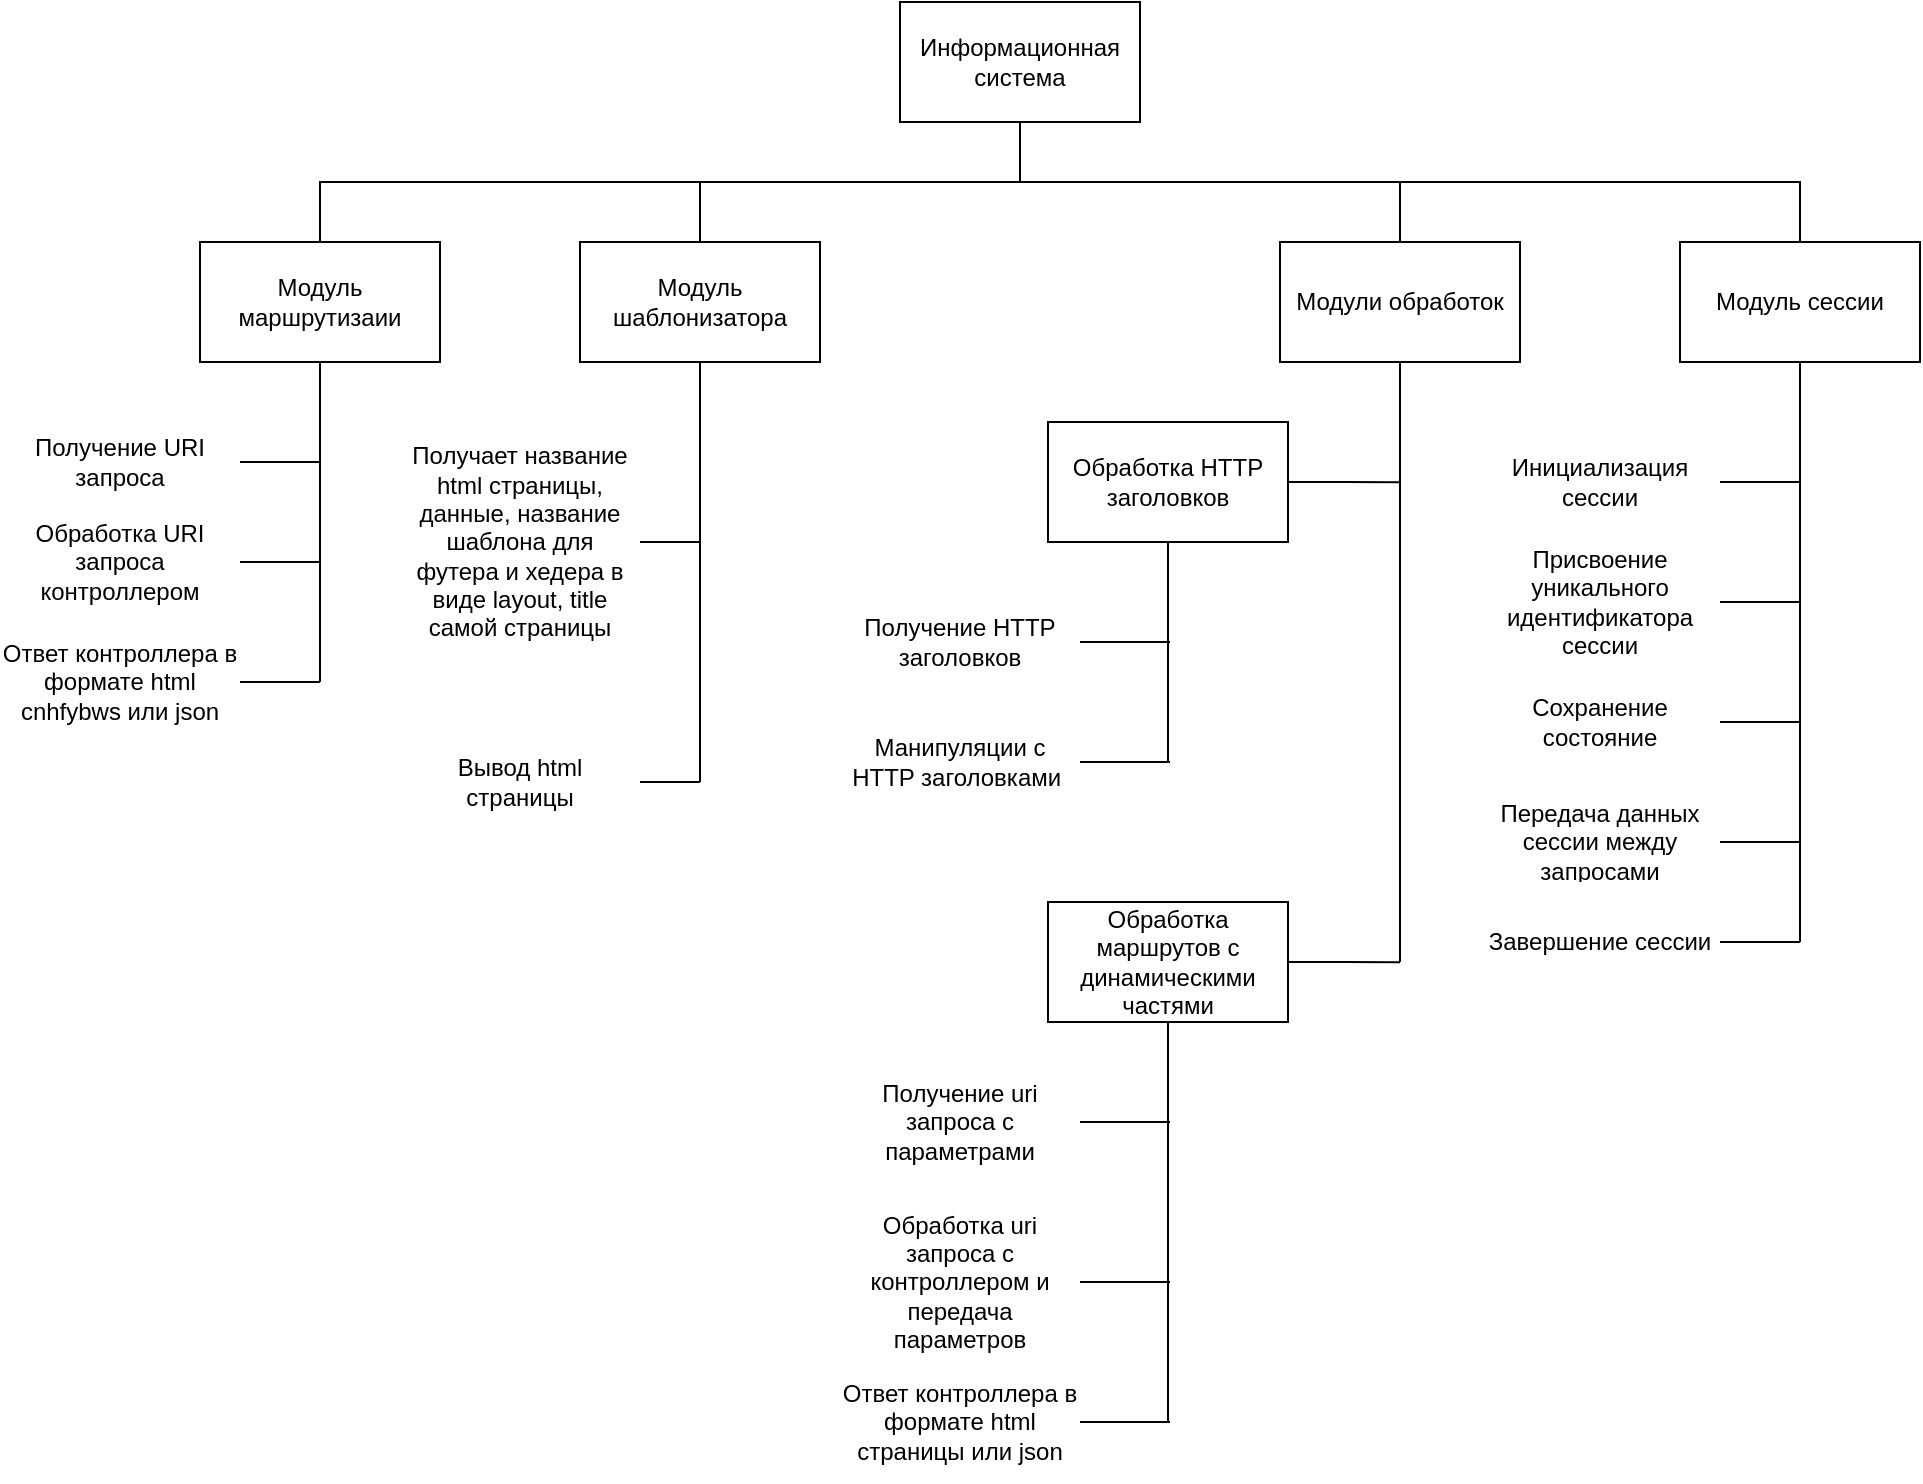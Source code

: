 <mxfile version="23.1.2" type="device">
  <diagram name="Страница — 1" id="n-bX-CXp-rjFbdDKz4Xl">
    <mxGraphModel dx="1500" dy="813" grid="0" gridSize="10" guides="1" tooltips="1" connect="1" arrows="1" fold="1" page="0" pageScale="1" pageWidth="827" pageHeight="1169" math="0" shadow="0">
      <root>
        <mxCell id="0" />
        <mxCell id="1" parent="0" />
        <mxCell id="06Glb-n01zp1_OK8XZ88-12" style="edgeStyle=orthogonalEdgeStyle;rounded=0;orthogonalLoop=1;jettySize=auto;html=1;exitX=0.5;exitY=1;exitDx=0;exitDy=0;entryX=0.5;entryY=0;entryDx=0;entryDy=0;endArrow=none;endFill=0;" parent="1" source="06Glb-n01zp1_OK8XZ88-1" target="06Glb-n01zp1_OK8XZ88-2" edge="1">
          <mxGeometry relative="1" as="geometry" />
        </mxCell>
        <mxCell id="06Glb-n01zp1_OK8XZ88-13" style="edgeStyle=orthogonalEdgeStyle;rounded=0;orthogonalLoop=1;jettySize=auto;html=1;exitX=0.5;exitY=1;exitDx=0;exitDy=0;entryX=0.5;entryY=0;entryDx=0;entryDy=0;endArrow=none;endFill=0;" parent="1" source="06Glb-n01zp1_OK8XZ88-1" target="06Glb-n01zp1_OK8XZ88-3" edge="1">
          <mxGeometry relative="1" as="geometry" />
        </mxCell>
        <mxCell id="06Glb-n01zp1_OK8XZ88-14" style="edgeStyle=orthogonalEdgeStyle;rounded=0;orthogonalLoop=1;jettySize=auto;html=1;exitX=0.5;exitY=1;exitDx=0;exitDy=0;endArrow=none;endFill=0;" parent="1" source="06Glb-n01zp1_OK8XZ88-1" target="06Glb-n01zp1_OK8XZ88-4" edge="1">
          <mxGeometry relative="1" as="geometry" />
        </mxCell>
        <mxCell id="06Glb-n01zp1_OK8XZ88-15" style="edgeStyle=orthogonalEdgeStyle;rounded=0;orthogonalLoop=1;jettySize=auto;html=1;exitX=0.5;exitY=1;exitDx=0;exitDy=0;endArrow=none;endFill=0;entryX=0.5;entryY=0;entryDx=0;entryDy=0;" parent="1" source="06Glb-n01zp1_OK8XZ88-1" target="06Glb-n01zp1_OK8XZ88-5" edge="1">
          <mxGeometry relative="1" as="geometry">
            <mxPoint x="550" y="180" as="sourcePoint" />
            <Array as="points">
              <mxPoint x="530" y="210" />
              <mxPoint x="920" y="210" />
            </Array>
          </mxGeometry>
        </mxCell>
        <mxCell id="06Glb-n01zp1_OK8XZ88-1" value="Информационная система" style="rounded=0;whiteSpace=wrap;html=1;" parent="1" vertex="1">
          <mxGeometry x="470" y="120" width="120" height="60" as="geometry" />
        </mxCell>
        <mxCell id="06Glb-n01zp1_OK8XZ88-6" style="edgeStyle=orthogonalEdgeStyle;rounded=0;orthogonalLoop=1;jettySize=auto;html=1;exitX=0.5;exitY=1;exitDx=0;exitDy=0;endArrow=none;endFill=0;" parent="1" source="06Glb-n01zp1_OK8XZ88-2" edge="1">
          <mxGeometry relative="1" as="geometry">
            <mxPoint x="180" y="460" as="targetPoint" />
          </mxGeometry>
        </mxCell>
        <mxCell id="06Glb-n01zp1_OK8XZ88-2" value="Модуль маршрутизаии" style="rounded=0;whiteSpace=wrap;html=1;" parent="1" vertex="1">
          <mxGeometry x="120" y="240" width="120" height="60" as="geometry" />
        </mxCell>
        <mxCell id="06Glb-n01zp1_OK8XZ88-7" style="edgeStyle=orthogonalEdgeStyle;rounded=0;orthogonalLoop=1;jettySize=auto;html=1;exitX=0.5;exitY=1;exitDx=0;exitDy=0;endArrow=none;endFill=0;" parent="1" source="06Glb-n01zp1_OK8XZ88-3" edge="1">
          <mxGeometry relative="1" as="geometry">
            <mxPoint x="370" y="510" as="targetPoint" />
          </mxGeometry>
        </mxCell>
        <mxCell id="06Glb-n01zp1_OK8XZ88-3" value="Модуль шаблонизатора" style="rounded=0;whiteSpace=wrap;html=1;" parent="1" vertex="1">
          <mxGeometry x="310" y="240" width="120" height="60" as="geometry" />
        </mxCell>
        <mxCell id="06Glb-n01zp1_OK8XZ88-8" style="edgeStyle=orthogonalEdgeStyle;rounded=0;orthogonalLoop=1;jettySize=auto;html=1;exitX=0.5;exitY=1;exitDx=0;exitDy=0;endArrow=none;endFill=0;" parent="1" source="06Glb-n01zp1_OK8XZ88-4" edge="1">
          <mxGeometry relative="1" as="geometry">
            <mxPoint x="720" y="600" as="targetPoint" />
          </mxGeometry>
        </mxCell>
        <mxCell id="06Glb-n01zp1_OK8XZ88-4" value="Модули обработок" style="rounded=0;whiteSpace=wrap;html=1;" parent="1" vertex="1">
          <mxGeometry x="660" y="240" width="120" height="60" as="geometry" />
        </mxCell>
        <mxCell id="06Glb-n01zp1_OK8XZ88-9" style="edgeStyle=orthogonalEdgeStyle;rounded=0;orthogonalLoop=1;jettySize=auto;html=1;exitX=0.5;exitY=1;exitDx=0;exitDy=0;endArrow=none;endFill=0;" parent="1" source="06Glb-n01zp1_OK8XZ88-5" edge="1">
          <mxGeometry relative="1" as="geometry">
            <mxPoint x="920" y="590" as="targetPoint" />
            <Array as="points">
              <mxPoint x="920" y="520" />
              <mxPoint x="920" y="520" />
            </Array>
          </mxGeometry>
        </mxCell>
        <mxCell id="06Glb-n01zp1_OK8XZ88-5" value="Модуль сессии" style="rounded=0;whiteSpace=wrap;html=1;" parent="1" vertex="1">
          <mxGeometry x="860" y="240" width="120" height="60" as="geometry" />
        </mxCell>
        <mxCell id="bWioTM2hWXZGxEJpIJ1L-1" style="edgeStyle=orthogonalEdgeStyle;rounded=0;orthogonalLoop=1;jettySize=auto;html=1;exitX=1;exitY=0.5;exitDx=0;exitDy=0;endArrow=none;endFill=0;" edge="1" parent="1" source="06Glb-n01zp1_OK8XZ88-16">
          <mxGeometry relative="1" as="geometry">
            <mxPoint x="180" y="350" as="targetPoint" />
          </mxGeometry>
        </mxCell>
        <mxCell id="06Glb-n01zp1_OK8XZ88-16" value="Получение URI запроса" style="rounded=0;whiteSpace=wrap;html=1;fillColor=default;strokeColor=none;" parent="1" vertex="1">
          <mxGeometry x="20" y="320" width="120" height="60" as="geometry" />
        </mxCell>
        <mxCell id="bWioTM2hWXZGxEJpIJ1L-2" style="edgeStyle=orthogonalEdgeStyle;rounded=0;orthogonalLoop=1;jettySize=auto;html=1;exitX=1;exitY=0.5;exitDx=0;exitDy=0;endArrow=none;endFill=0;" edge="1" parent="1" source="bWioTM2hWXZGxEJpIJ1L-3">
          <mxGeometry relative="1" as="geometry">
            <mxPoint x="180" y="400" as="targetPoint" />
          </mxGeometry>
        </mxCell>
        <mxCell id="bWioTM2hWXZGxEJpIJ1L-3" value="Обработка URI запроса контроллером" style="rounded=0;whiteSpace=wrap;html=1;strokeColor=none;" vertex="1" parent="1">
          <mxGeometry x="20" y="370" width="120" height="60" as="geometry" />
        </mxCell>
        <mxCell id="bWioTM2hWXZGxEJpIJ1L-9" style="edgeStyle=orthogonalEdgeStyle;rounded=0;orthogonalLoop=1;jettySize=auto;html=1;exitX=1;exitY=0.5;exitDx=0;exitDy=0;endArrow=none;endFill=0;" edge="1" parent="1" source="bWioTM2hWXZGxEJpIJ1L-10">
          <mxGeometry relative="1" as="geometry">
            <mxPoint x="180" y="460" as="targetPoint" />
          </mxGeometry>
        </mxCell>
        <mxCell id="bWioTM2hWXZGxEJpIJ1L-10" value="Ответ контроллера в формате html cnhfybws или json" style="rounded=0;whiteSpace=wrap;html=1;strokeColor=none;" vertex="1" parent="1">
          <mxGeometry x="20" y="430" width="120" height="60" as="geometry" />
        </mxCell>
        <mxCell id="bWioTM2hWXZGxEJpIJ1L-13" style="edgeStyle=orthogonalEdgeStyle;rounded=0;orthogonalLoop=1;jettySize=auto;html=1;exitX=1;exitY=0.5;exitDx=0;exitDy=0;endArrow=none;endFill=0;" edge="1" parent="1" source="bWioTM2hWXZGxEJpIJ1L-14">
          <mxGeometry relative="1" as="geometry">
            <mxPoint x="370" y="390" as="targetPoint" />
          </mxGeometry>
        </mxCell>
        <mxCell id="bWioTM2hWXZGxEJpIJ1L-14" value="Получает название html страницы, данные, название шаблона для футера и хедера в виде layout, title самой страницы" style="rounded=0;whiteSpace=wrap;html=1;strokeColor=none;" vertex="1" parent="1">
          <mxGeometry x="220" y="320" width="120" height="140" as="geometry" />
        </mxCell>
        <mxCell id="bWioTM2hWXZGxEJpIJ1L-18" style="edgeStyle=orthogonalEdgeStyle;rounded=0;orthogonalLoop=1;jettySize=auto;html=1;exitX=1;exitY=0.5;exitDx=0;exitDy=0;endArrow=none;endFill=0;" edge="1" parent="1" source="bWioTM2hWXZGxEJpIJ1L-15">
          <mxGeometry relative="1" as="geometry">
            <mxPoint x="370" y="509.952" as="targetPoint" />
          </mxGeometry>
        </mxCell>
        <mxCell id="bWioTM2hWXZGxEJpIJ1L-15" value="Вывод html страницы&lt;span id=&quot;docs-internal-guid-d5048df0-7fff-7661-fb04-355db28b799f&quot;&gt;&lt;/span&gt;" style="rounded=0;whiteSpace=wrap;html=1;strokeColor=none;" vertex="1" parent="1">
          <mxGeometry x="220" y="480" width="120" height="60" as="geometry" />
        </mxCell>
        <mxCell id="bWioTM2hWXZGxEJpIJ1L-21" style="edgeStyle=orthogonalEdgeStyle;rounded=0;orthogonalLoop=1;jettySize=auto;html=1;exitX=1;exitY=0.5;exitDx=0;exitDy=0;endArrow=none;endFill=0;" edge="1" parent="1" source="bWioTM2hWXZGxEJpIJ1L-19">
          <mxGeometry relative="1" as="geometry">
            <mxPoint x="720" y="360.167" as="targetPoint" />
          </mxGeometry>
        </mxCell>
        <mxCell id="bWioTM2hWXZGxEJpIJ1L-25" style="edgeStyle=orthogonalEdgeStyle;rounded=0;orthogonalLoop=1;jettySize=auto;html=1;exitX=0.5;exitY=1;exitDx=0;exitDy=0;endArrow=none;endFill=0;" edge="1" parent="1" source="bWioTM2hWXZGxEJpIJ1L-19">
          <mxGeometry relative="1" as="geometry">
            <mxPoint x="604" y="500" as="targetPoint" />
          </mxGeometry>
        </mxCell>
        <mxCell id="bWioTM2hWXZGxEJpIJ1L-19" value="Обработка HTTP заголовков" style="rounded=0;whiteSpace=wrap;html=1;" vertex="1" parent="1">
          <mxGeometry x="544" y="330" width="120" height="60" as="geometry" />
        </mxCell>
        <mxCell id="bWioTM2hWXZGxEJpIJ1L-24" style="edgeStyle=orthogonalEdgeStyle;rounded=0;orthogonalLoop=1;jettySize=auto;html=1;exitX=1;exitY=0.5;exitDx=0;exitDy=0;endArrow=none;endFill=0;" edge="1" parent="1" source="bWioTM2hWXZGxEJpIJ1L-22">
          <mxGeometry relative="1" as="geometry">
            <mxPoint x="605" y="440" as="targetPoint" />
          </mxGeometry>
        </mxCell>
        <mxCell id="bWioTM2hWXZGxEJpIJ1L-22" value="Получение HTTP заголовков" style="rounded=0;whiteSpace=wrap;html=1;strokeColor=none;" vertex="1" parent="1">
          <mxGeometry x="440" y="410" width="120" height="60" as="geometry" />
        </mxCell>
        <mxCell id="bWioTM2hWXZGxEJpIJ1L-28" style="edgeStyle=orthogonalEdgeStyle;rounded=0;orthogonalLoop=1;jettySize=auto;html=1;exitX=1;exitY=0.5;exitDx=0;exitDy=0;endArrow=none;endFill=0;" edge="1" parent="1" source="bWioTM2hWXZGxEJpIJ1L-29">
          <mxGeometry relative="1" as="geometry">
            <mxPoint x="605" y="500" as="targetPoint" />
          </mxGeometry>
        </mxCell>
        <mxCell id="bWioTM2hWXZGxEJpIJ1L-29" value="Манипуляции с HTTP заголовками&amp;nbsp;" style="rounded=0;whiteSpace=wrap;html=1;strokeColor=none;" vertex="1" parent="1">
          <mxGeometry x="440" y="470" width="120" height="60" as="geometry" />
        </mxCell>
        <mxCell id="bWioTM2hWXZGxEJpIJ1L-34" style="edgeStyle=orthogonalEdgeStyle;rounded=0;orthogonalLoop=1;jettySize=auto;html=1;exitX=1;exitY=0.5;exitDx=0;exitDy=0;endArrow=none;endFill=0;" edge="1" parent="1" source="bWioTM2hWXZGxEJpIJ1L-36">
          <mxGeometry relative="1" as="geometry">
            <mxPoint x="720" y="600.167" as="targetPoint" />
          </mxGeometry>
        </mxCell>
        <mxCell id="bWioTM2hWXZGxEJpIJ1L-35" style="edgeStyle=orthogonalEdgeStyle;rounded=0;orthogonalLoop=1;jettySize=auto;html=1;exitX=0.5;exitY=1;exitDx=0;exitDy=0;endArrow=none;endFill=0;" edge="1" parent="1" source="bWioTM2hWXZGxEJpIJ1L-36">
          <mxGeometry relative="1" as="geometry">
            <mxPoint x="604" y="830" as="targetPoint" />
          </mxGeometry>
        </mxCell>
        <mxCell id="bWioTM2hWXZGxEJpIJ1L-36" value="Обработка маршрутов с динамическими частями" style="rounded=0;whiteSpace=wrap;html=1;" vertex="1" parent="1">
          <mxGeometry x="544" y="570" width="120" height="60" as="geometry" />
        </mxCell>
        <mxCell id="bWioTM2hWXZGxEJpIJ1L-37" style="edgeStyle=orthogonalEdgeStyle;rounded=0;orthogonalLoop=1;jettySize=auto;html=1;exitX=1;exitY=0.5;exitDx=0;exitDy=0;endArrow=none;endFill=0;" edge="1" parent="1" source="bWioTM2hWXZGxEJpIJ1L-38">
          <mxGeometry relative="1" as="geometry">
            <mxPoint x="605" y="680" as="targetPoint" />
          </mxGeometry>
        </mxCell>
        <mxCell id="bWioTM2hWXZGxEJpIJ1L-38" value="Получение uri запроса с параметрами" style="rounded=0;whiteSpace=wrap;html=1;strokeColor=none;" vertex="1" parent="1">
          <mxGeometry x="440" y="650" width="120" height="60" as="geometry" />
        </mxCell>
        <mxCell id="bWioTM2hWXZGxEJpIJ1L-39" style="edgeStyle=orthogonalEdgeStyle;rounded=0;orthogonalLoop=1;jettySize=auto;html=1;exitX=1;exitY=0.5;exitDx=0;exitDy=0;endArrow=none;endFill=0;" edge="1" parent="1" source="bWioTM2hWXZGxEJpIJ1L-40">
          <mxGeometry relative="1" as="geometry">
            <mxPoint x="605" y="760" as="targetPoint" />
            <Array as="points">
              <mxPoint x="605" y="760" />
            </Array>
          </mxGeometry>
        </mxCell>
        <mxCell id="bWioTM2hWXZGxEJpIJ1L-40" value="Обработка uri запроса с контроллером и передача параметров" style="rounded=0;whiteSpace=wrap;html=1;strokeColor=none;" vertex="1" parent="1">
          <mxGeometry x="440" y="710" width="120" height="100" as="geometry" />
        </mxCell>
        <mxCell id="bWioTM2hWXZGxEJpIJ1L-41" style="edgeStyle=orthogonalEdgeStyle;rounded=0;orthogonalLoop=1;jettySize=auto;html=1;exitX=1;exitY=0.5;exitDx=0;exitDy=0;endArrow=none;endFill=0;" edge="1" parent="1" source="bWioTM2hWXZGxEJpIJ1L-42">
          <mxGeometry relative="1" as="geometry">
            <mxPoint x="605" y="830" as="targetPoint" />
          </mxGeometry>
        </mxCell>
        <mxCell id="bWioTM2hWXZGxEJpIJ1L-42" value="Ответ контроллера в формате html страницы или json" style="rounded=0;whiteSpace=wrap;html=1;strokeColor=none;" vertex="1" parent="1">
          <mxGeometry x="440" y="800" width="120" height="60" as="geometry" />
        </mxCell>
        <mxCell id="bWioTM2hWXZGxEJpIJ1L-45" style="edgeStyle=orthogonalEdgeStyle;rounded=0;orthogonalLoop=1;jettySize=auto;html=1;exitX=1;exitY=0.5;exitDx=0;exitDy=0;endArrow=none;endFill=0;" edge="1" parent="1" source="bWioTM2hWXZGxEJpIJ1L-46">
          <mxGeometry relative="1" as="geometry">
            <mxPoint x="920" y="360" as="targetPoint" />
          </mxGeometry>
        </mxCell>
        <mxCell id="bWioTM2hWXZGxEJpIJ1L-46" value="Инициализация сессии" style="rounded=0;whiteSpace=wrap;html=1;strokeColor=none;" vertex="1" parent="1">
          <mxGeometry x="760" y="330" width="120" height="60" as="geometry" />
        </mxCell>
        <mxCell id="bWioTM2hWXZGxEJpIJ1L-47" style="edgeStyle=orthogonalEdgeStyle;rounded=0;orthogonalLoop=1;jettySize=auto;html=1;exitX=1;exitY=0.5;exitDx=0;exitDy=0;endArrow=none;endFill=0;" edge="1" parent="1" source="bWioTM2hWXZGxEJpIJ1L-48">
          <mxGeometry relative="1" as="geometry">
            <mxPoint x="920" y="420" as="targetPoint" />
          </mxGeometry>
        </mxCell>
        <mxCell id="bWioTM2hWXZGxEJpIJ1L-48" value="Присвоение уникального идентификатора сессии" style="rounded=0;whiteSpace=wrap;html=1;strokeColor=none;" vertex="1" parent="1">
          <mxGeometry x="760" y="390" width="120" height="60" as="geometry" />
        </mxCell>
        <mxCell id="bWioTM2hWXZGxEJpIJ1L-49" style="edgeStyle=orthogonalEdgeStyle;rounded=0;orthogonalLoop=1;jettySize=auto;html=1;exitX=1;exitY=0.5;exitDx=0;exitDy=0;endArrow=none;endFill=0;" edge="1" parent="1" source="bWioTM2hWXZGxEJpIJ1L-50">
          <mxGeometry relative="1" as="geometry">
            <mxPoint x="920" y="480" as="targetPoint" />
          </mxGeometry>
        </mxCell>
        <mxCell id="bWioTM2hWXZGxEJpIJ1L-50" value="Сохранение состояние" style="rounded=0;whiteSpace=wrap;html=1;strokeColor=none;" vertex="1" parent="1">
          <mxGeometry x="760" y="450" width="120" height="60" as="geometry" />
        </mxCell>
        <mxCell id="bWioTM2hWXZGxEJpIJ1L-51" style="edgeStyle=orthogonalEdgeStyle;rounded=0;orthogonalLoop=1;jettySize=auto;html=1;exitX=1;exitY=0.5;exitDx=0;exitDy=0;endArrow=none;endFill=0;" edge="1" parent="1" source="bWioTM2hWXZGxEJpIJ1L-52">
          <mxGeometry relative="1" as="geometry">
            <mxPoint x="920" y="540" as="targetPoint" />
          </mxGeometry>
        </mxCell>
        <mxCell id="bWioTM2hWXZGxEJpIJ1L-52" value="Передача данных сессии между запросами" style="rounded=0;whiteSpace=wrap;html=1;strokeColor=none;" vertex="1" parent="1">
          <mxGeometry x="760" y="510" width="120" height="60" as="geometry" />
        </mxCell>
        <mxCell id="bWioTM2hWXZGxEJpIJ1L-55" style="edgeStyle=orthogonalEdgeStyle;rounded=0;orthogonalLoop=1;jettySize=auto;html=1;exitX=1;exitY=0.5;exitDx=0;exitDy=0;endArrow=none;endFill=0;" edge="1" parent="1" source="bWioTM2hWXZGxEJpIJ1L-56">
          <mxGeometry relative="1" as="geometry">
            <mxPoint x="920" y="590" as="targetPoint" />
          </mxGeometry>
        </mxCell>
        <mxCell id="bWioTM2hWXZGxEJpIJ1L-56" value="Завершение сессии" style="rounded=0;whiteSpace=wrap;html=1;strokeColor=none;" vertex="1" parent="1">
          <mxGeometry x="760" y="560" width="120" height="60" as="geometry" />
        </mxCell>
      </root>
    </mxGraphModel>
  </diagram>
</mxfile>
